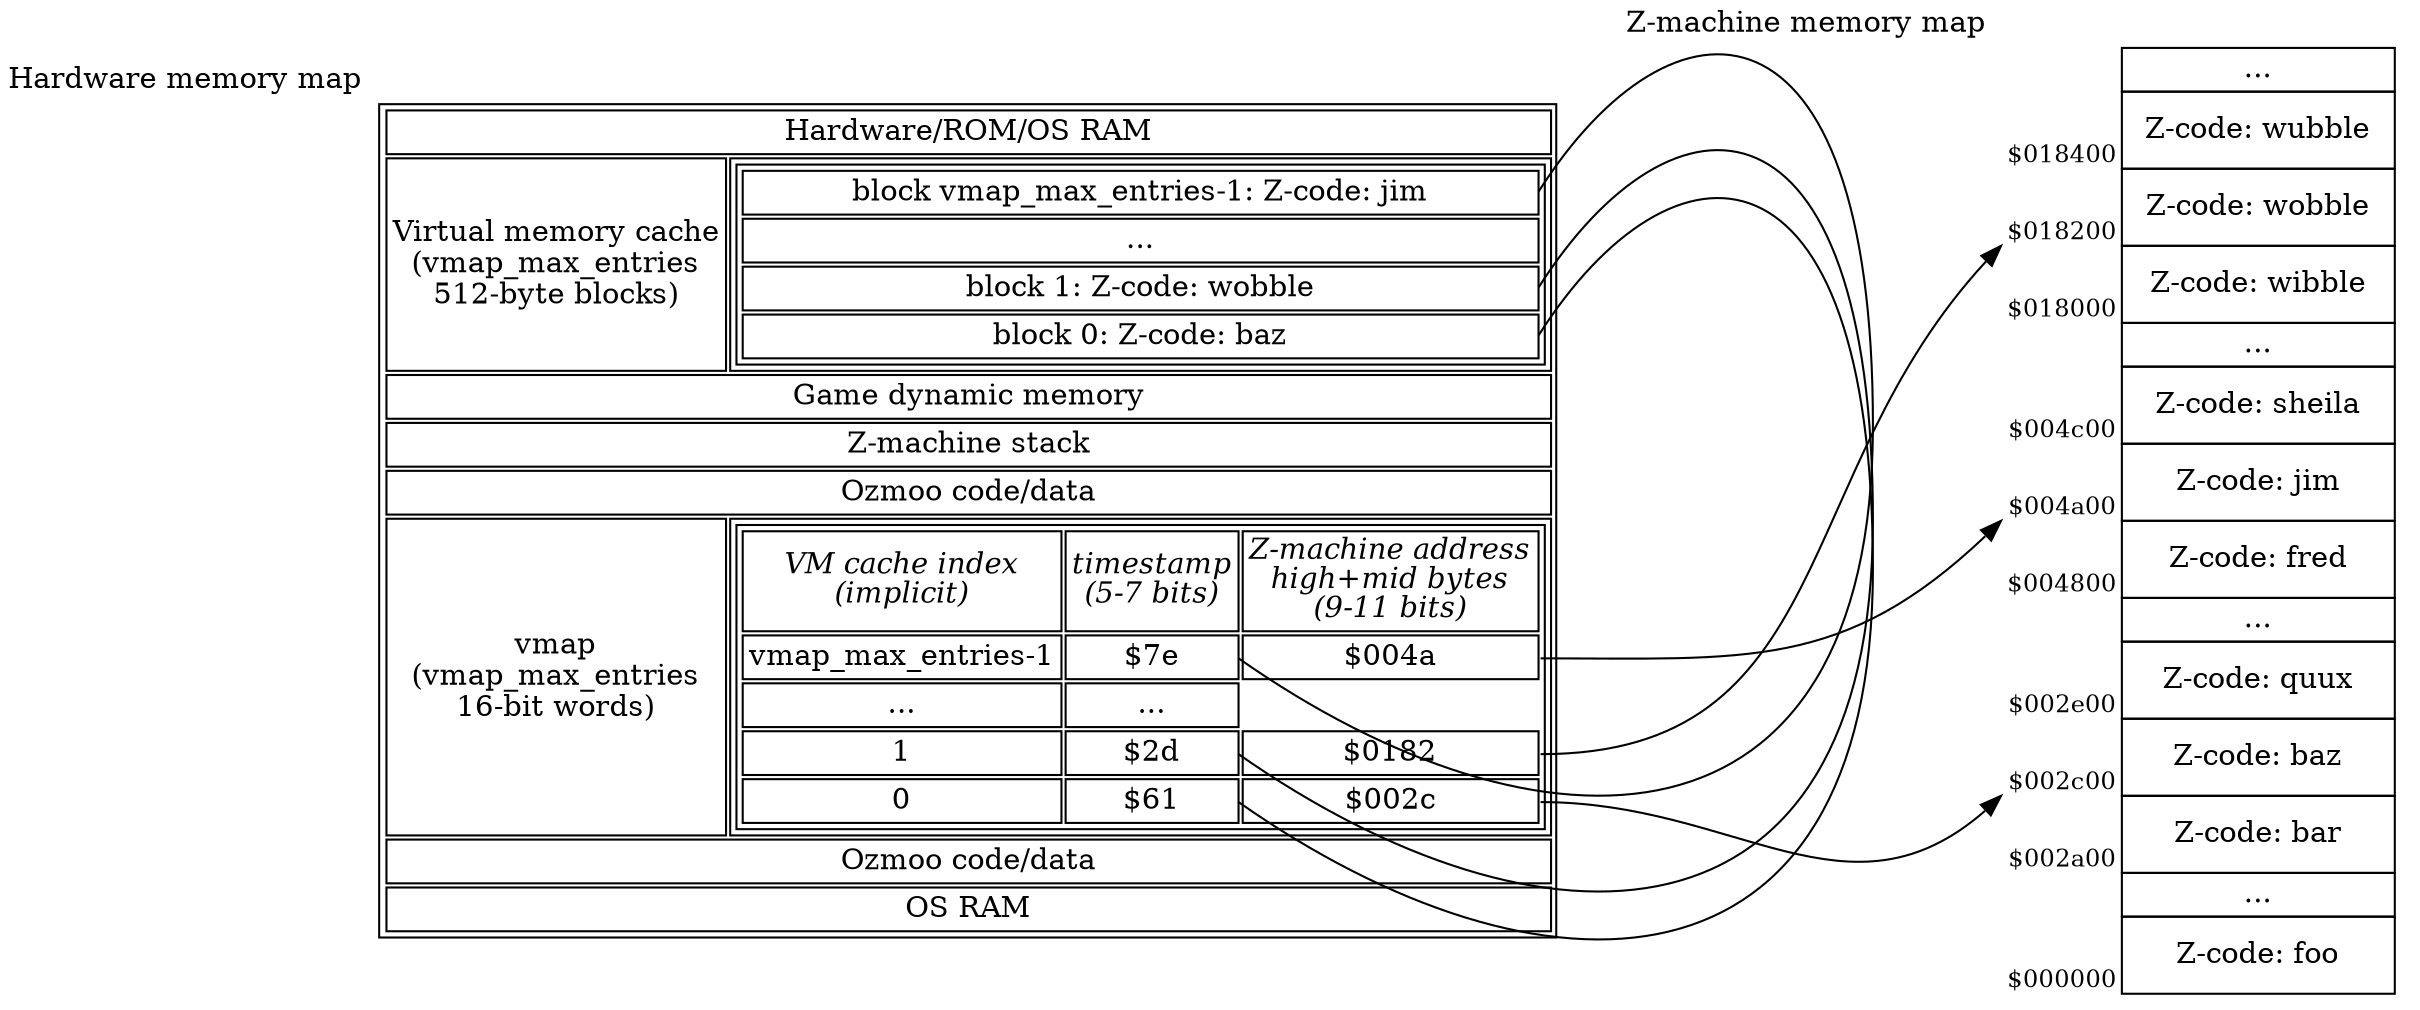 digraph memory {
    graph [nodesep=2];
    forcelabels=true;
    node [shape=plaintext];

    # SFTODO: Rename "top" to "ram"?
    top [xlabel="Hardware memory map", label=<
    <table>
        <tr><td colspan="2">Hardware/ROM/OS RAM</td></tr>
        <!-- SFTODO: could label start of this chunk of memory vmap_first_ram_page -->
        <tr><td>Virtual memory cache<br/>(vmap_max_entries<br/>512-byte blocks)</td>
            <td>
                <table port="vmem">
                    <tr><td port="lastblock">block vmap_max_entries-1: Z-code: jim</td></tr>
                    <tr><td>...</td></tr>
                    <tr><td port="block1">block 1: Z-code: wobble</td></tr>
                    <tr><td port="block0">block 0: Z-code: baz</td></tr>
                </table>
            </td>
        </tr>
        <tr><td colspan="2">Game dynamic memory</td></tr>
        <tr><td colspan="2">Z-machine stack</td></tr>
        <tr><td colspan="2">Ozmoo code/data</td></tr>
        <tr><td>vmap<br/>(vmap_max_entries<br/>16-bit words)</td>
            <td>
                <table>
                    <tr>
                        <td><i>VM cache index<br/>(implicit)</i></td>
                        <td><i>timestamp<br/>(5-7 bits)</i></td>
                        <td><i>Z-machine address<br/>high+mid bytes<br/>(9-11 bits)</i></td>
                    </tr>
                    <tr><td>vmap_max_entries-1</td><td port="xlastblock">$7e</td><td port="z004a">$004a</td></tr>
                    <tr><td>...</td><td>...</td></tr>
                    <tr><td>1</td><td port="xblock1">$2d</td><td port="z0182">$0182</td></tr>
                    <tr><td>0</td><td port="xblock0">$61</td><td port="z002c">$002c</td></tr>
                </table>
            </td>
        </tr>
        <tr><td colspan="2">Ozmoo code/data</td></tr>
        <tr><td colspan="2">OS RAM</td></tr>
    </table>>];

    zmachine [xlabel="Z-machine memory map", label=<
    <table border="0" cellspacing="0">
        <tr>
            <td></td>
            <td border="1">...</td>
        </tr>
        <tr>
            <td valign="bottom"><sub>$018400</sub></td>
            <td border="1" cellpadding="10">Z-code: wubble</td>
        </tr>
        <tr>
            <td port="z0182" valign="bottom"><sub>$018200</sub></td>
            <td border="1" cellpadding="10">Z-code: wobble</td>
        </tr>
        <tr>
            <td valign="bottom"><sub>$018000</sub></td>
            <td border="1" cellpadding="10">Z-code: wibble</td>
        </tr>
        <tr>
            <td></td>
            <td border="1">...</td>
        </tr>
        <tr>
            <td valign="bottom"><sub>$004c00</sub></td>
            <td border="1" cellpadding="10">Z-code: sheila</td>
        </tr>
        <tr>
            <td port="z004a" valign="bottom"><sub>$004a00</sub></td>
            <td border="1" cellpadding="10">Z-code: jim</td>
        </tr>
        <tr>
            <td valign="bottom"><sub>$004800</sub></td>
            <td border="1" cellpadding="10">Z-code: fred</td>
        </tr>
        <tr>
            <td></td>
            <td border="1">...</td>
        </tr>
        <tr>
            <td valign="bottom"><sub>$002e00</sub></td>
            <td border="1" cellpadding="10">Z-code: quux</td>
        </tr>
        <tr>
            <td port="z002c" valign="bottom"><sub>$002c00</sub></td>
            <td border="1" cellpadding="10">Z-code: baz</td>
        </tr>
        <tr>
            <td valign="bottom"><sub>$002a00</sub></td>
            <td border="1" cellpadding="10">Z-code: bar</td>
        </tr>
        <tr>
            <td></td>
            <td border="1">...</td>
        </tr>
        <tr>
            <td valign="bottom"><sub>$000000</sub></td>
            <td border="1" cellpadding="10">Z-code: foo</td>
        </tr>
    </table>>];

    {rank = same; top zmachine};

    # Get rid of these lines, since they don't route well?
    top:lastblock:e -> top:xlastblock:e [dir=none];
    top:block1:e -> top:xblock1:e [dir=none];
    top:block0:e -> top:xblock0:e [dir=none];

    top:z004a:e -> zmachine:z004a:sw;
    top:z002c:e -> zmachine:z002c:sw;
    top:z0182:e -> zmachine:z0182:sw;
}

# vi: sw=4 sts=4
